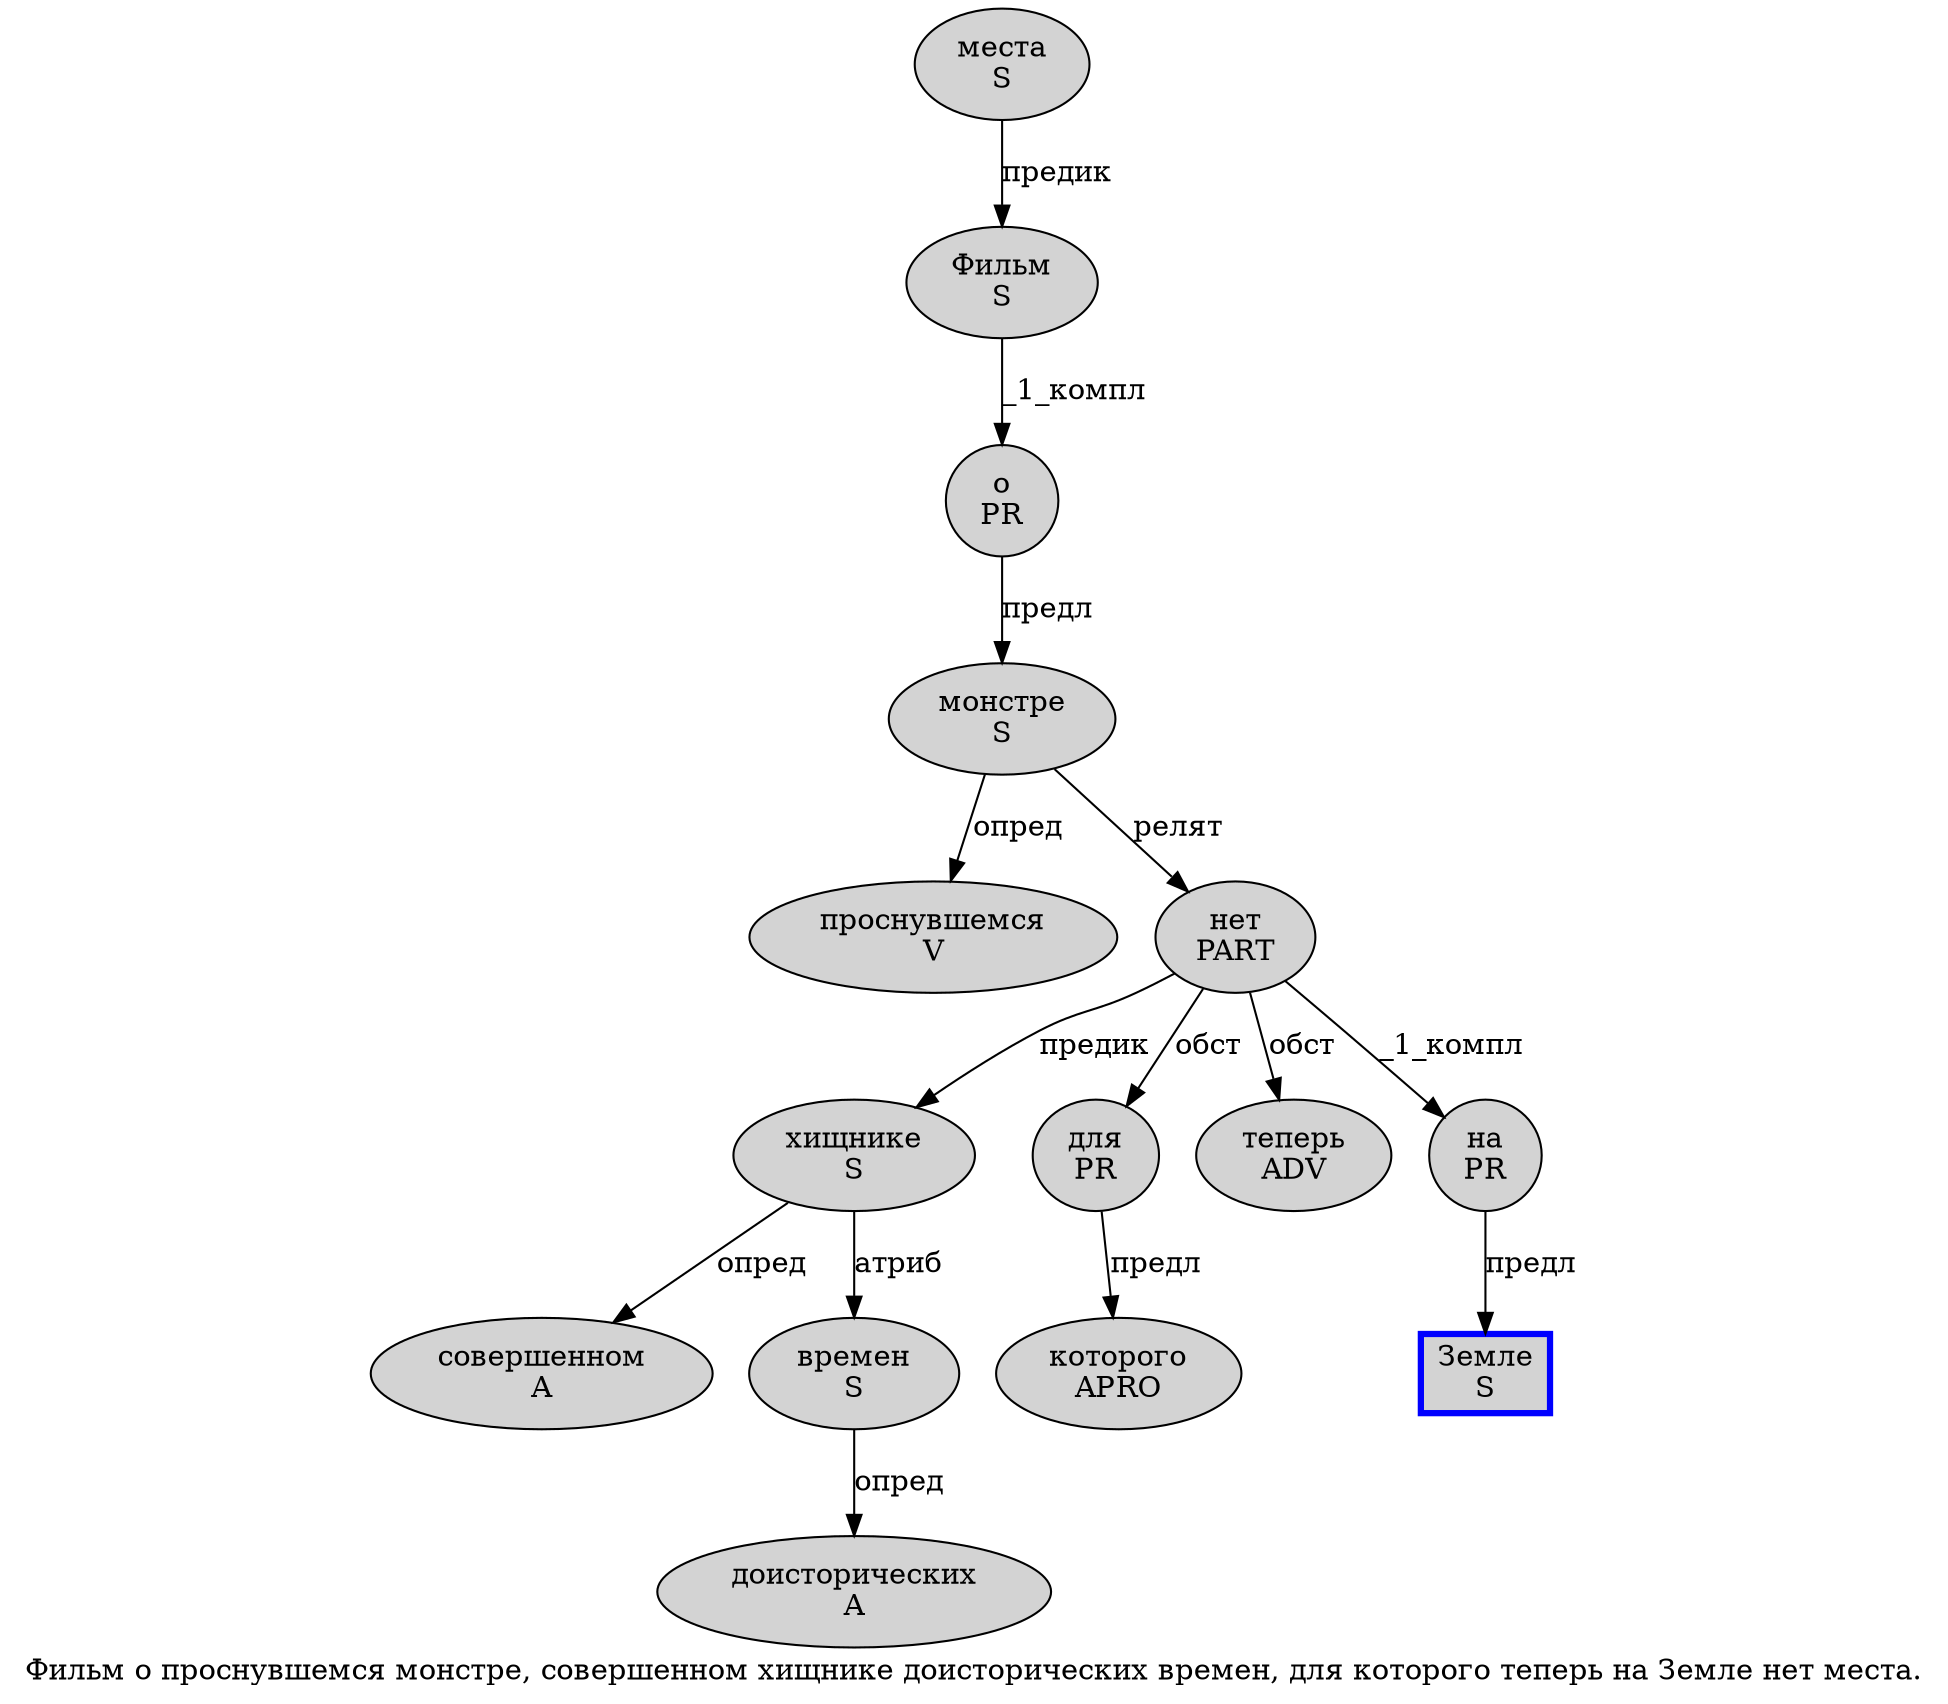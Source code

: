 digraph SENTENCE_4866 {
	graph [label="Фильм о проснувшемся монстре, совершенном хищнике доисторических времен, для которого теперь на Земле нет места."]
	node [style=filled]
		0 [label="Фильм
S" color="" fillcolor=lightgray penwidth=1 shape=ellipse]
		1 [label="о
PR" color="" fillcolor=lightgray penwidth=1 shape=ellipse]
		2 [label="проснувшемся
V" color="" fillcolor=lightgray penwidth=1 shape=ellipse]
		3 [label="монстре
S" color="" fillcolor=lightgray penwidth=1 shape=ellipse]
		5 [label="совершенном
A" color="" fillcolor=lightgray penwidth=1 shape=ellipse]
		6 [label="хищнике
S" color="" fillcolor=lightgray penwidth=1 shape=ellipse]
		7 [label="доисторических
A" color="" fillcolor=lightgray penwidth=1 shape=ellipse]
		8 [label="времен
S" color="" fillcolor=lightgray penwidth=1 shape=ellipse]
		10 [label="для
PR" color="" fillcolor=lightgray penwidth=1 shape=ellipse]
		11 [label="которого
APRO" color="" fillcolor=lightgray penwidth=1 shape=ellipse]
		12 [label="теперь
ADV" color="" fillcolor=lightgray penwidth=1 shape=ellipse]
		13 [label="на
PR" color="" fillcolor=lightgray penwidth=1 shape=ellipse]
		14 [label="Земле
S" color=blue fillcolor=lightgray penwidth=3 shape=box]
		15 [label="нет
PART" color="" fillcolor=lightgray penwidth=1 shape=ellipse]
		16 [label="места
S" color="" fillcolor=lightgray penwidth=1 shape=ellipse]
			1 -> 3 [label="предл"]
			0 -> 1 [label="_1_компл"]
			13 -> 14 [label="предл"]
			6 -> 5 [label="опред"]
			6 -> 8 [label="атриб"]
			16 -> 0 [label="предик"]
			10 -> 11 [label="предл"]
			3 -> 2 [label="опред"]
			3 -> 15 [label="релят"]
			15 -> 6 [label="предик"]
			15 -> 10 [label="обст"]
			15 -> 12 [label="обст"]
			15 -> 13 [label="_1_компл"]
			8 -> 7 [label="опред"]
}